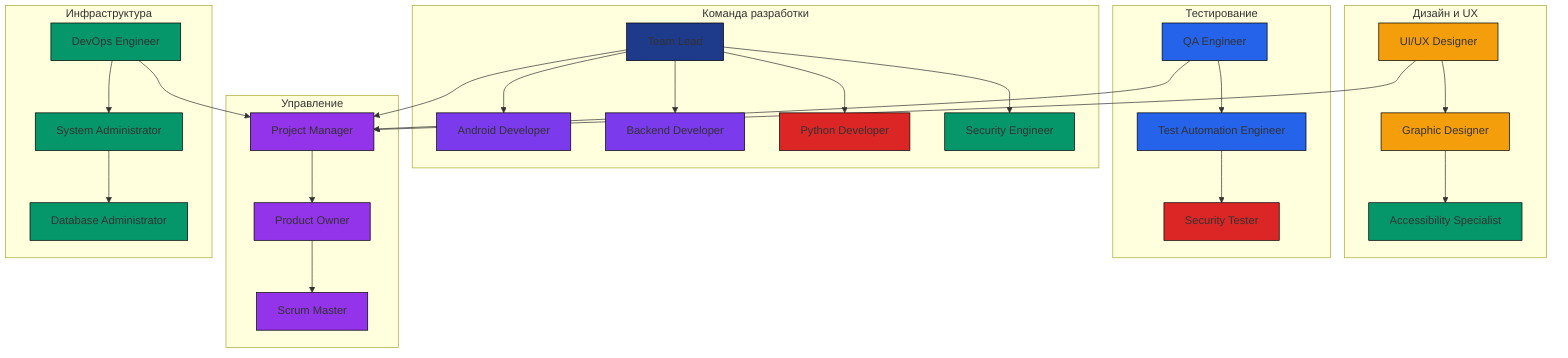 graph TD
    subgraph "Команда разработки"
        A[Team Lead] --> B[Android Developer]
        A --> C[Backend Developer]
        A --> D[Python Developer]
        A --> E[Security Engineer]
    end
    
    subgraph "Дизайн и UX"
        F[UI/UX Designer] --> G[Graphic Designer]
        G --> H[Accessibility Specialist]
    end
    
    subgraph "Тестирование"
        I[QA Engineer] --> J[Test Automation Engineer]
        J --> K[Security Tester]
    end
    
    subgraph "Управление"
        L[Project Manager] --> M[Product Owner]
        M --> N[Scrum Master]
    end
    
    subgraph "Инфраструктура"
        O[DevOps Engineer] --> P[System Administrator]
        P --> Q[Database Administrator]
    end
    
    A --> L
    F --> L
    I --> L
    O --> L
    
    style A fill:#1E3A8A,stroke:#000000
    style B fill:#7C3AED,stroke:#000000
    style C fill:#7C3AED,stroke:#000000
    style D fill:#DC2626,stroke:#000000
    style E fill:#059669,stroke:#000000
    style F fill:#F59E0B,stroke:#000000
    style G fill:#F59E0B,stroke:#000000
    style H fill:#059669,stroke:#000000
    style I fill:#2563EB,stroke:#000000
    style J fill:#2563EB,stroke:#000000
    style K fill:#DC2626,stroke:#000000
    style L fill:#9333EA,stroke:#000000
    style M fill:#9333EA,stroke:#000000
    style N fill:#9333EA,stroke:#000000
    style O fill:#059669,stroke:#000000
    style P fill:#059669,stroke:#000000
    style Q fill:#059669,stroke:#000000